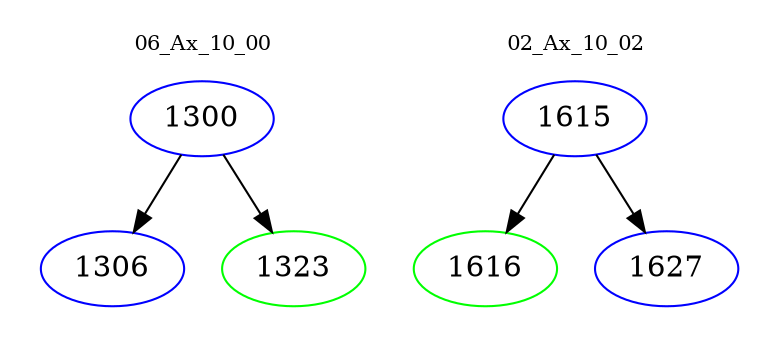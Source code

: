 digraph{
subgraph cluster_0 {
color = white
label = "06_Ax_10_00";
fontsize=10;
T0_1300 [label="1300", color="blue"]
T0_1300 -> T0_1306 [color="black"]
T0_1306 [label="1306", color="blue"]
T0_1300 -> T0_1323 [color="black"]
T0_1323 [label="1323", color="green"]
}
subgraph cluster_1 {
color = white
label = "02_Ax_10_02";
fontsize=10;
T1_1615 [label="1615", color="blue"]
T1_1615 -> T1_1616 [color="black"]
T1_1616 [label="1616", color="green"]
T1_1615 -> T1_1627 [color="black"]
T1_1627 [label="1627", color="blue"]
}
}
